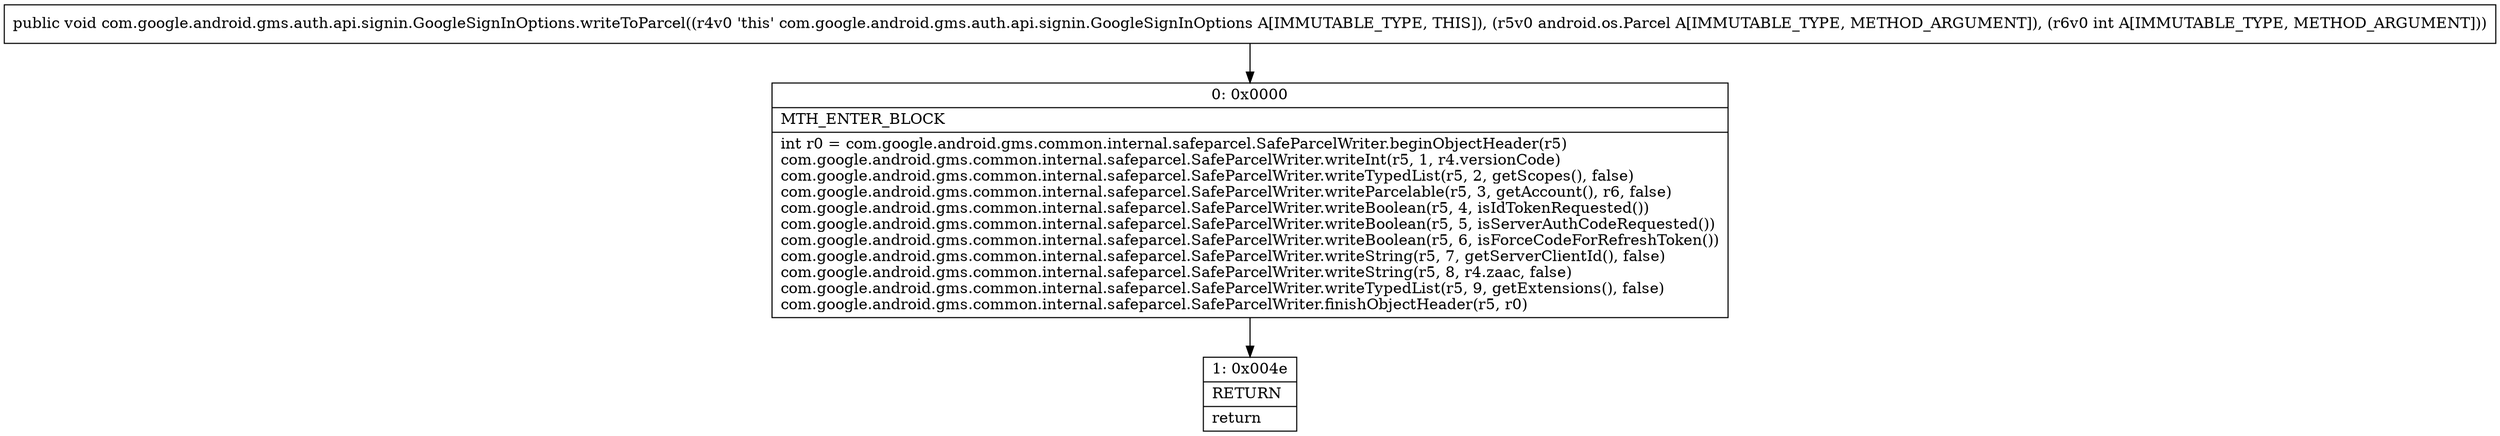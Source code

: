 digraph "CFG forcom.google.android.gms.auth.api.signin.GoogleSignInOptions.writeToParcel(Landroid\/os\/Parcel;I)V" {
Node_0 [shape=record,label="{0\:\ 0x0000|MTH_ENTER_BLOCK\l|int r0 = com.google.android.gms.common.internal.safeparcel.SafeParcelWriter.beginObjectHeader(r5)\lcom.google.android.gms.common.internal.safeparcel.SafeParcelWriter.writeInt(r5, 1, r4.versionCode)\lcom.google.android.gms.common.internal.safeparcel.SafeParcelWriter.writeTypedList(r5, 2, getScopes(), false)\lcom.google.android.gms.common.internal.safeparcel.SafeParcelWriter.writeParcelable(r5, 3, getAccount(), r6, false)\lcom.google.android.gms.common.internal.safeparcel.SafeParcelWriter.writeBoolean(r5, 4, isIdTokenRequested())\lcom.google.android.gms.common.internal.safeparcel.SafeParcelWriter.writeBoolean(r5, 5, isServerAuthCodeRequested())\lcom.google.android.gms.common.internal.safeparcel.SafeParcelWriter.writeBoolean(r5, 6, isForceCodeForRefreshToken())\lcom.google.android.gms.common.internal.safeparcel.SafeParcelWriter.writeString(r5, 7, getServerClientId(), false)\lcom.google.android.gms.common.internal.safeparcel.SafeParcelWriter.writeString(r5, 8, r4.zaac, false)\lcom.google.android.gms.common.internal.safeparcel.SafeParcelWriter.writeTypedList(r5, 9, getExtensions(), false)\lcom.google.android.gms.common.internal.safeparcel.SafeParcelWriter.finishObjectHeader(r5, r0)\l}"];
Node_1 [shape=record,label="{1\:\ 0x004e|RETURN\l|return\l}"];
MethodNode[shape=record,label="{public void com.google.android.gms.auth.api.signin.GoogleSignInOptions.writeToParcel((r4v0 'this' com.google.android.gms.auth.api.signin.GoogleSignInOptions A[IMMUTABLE_TYPE, THIS]), (r5v0 android.os.Parcel A[IMMUTABLE_TYPE, METHOD_ARGUMENT]), (r6v0 int A[IMMUTABLE_TYPE, METHOD_ARGUMENT])) }"];
MethodNode -> Node_0;
Node_0 -> Node_1;
}

